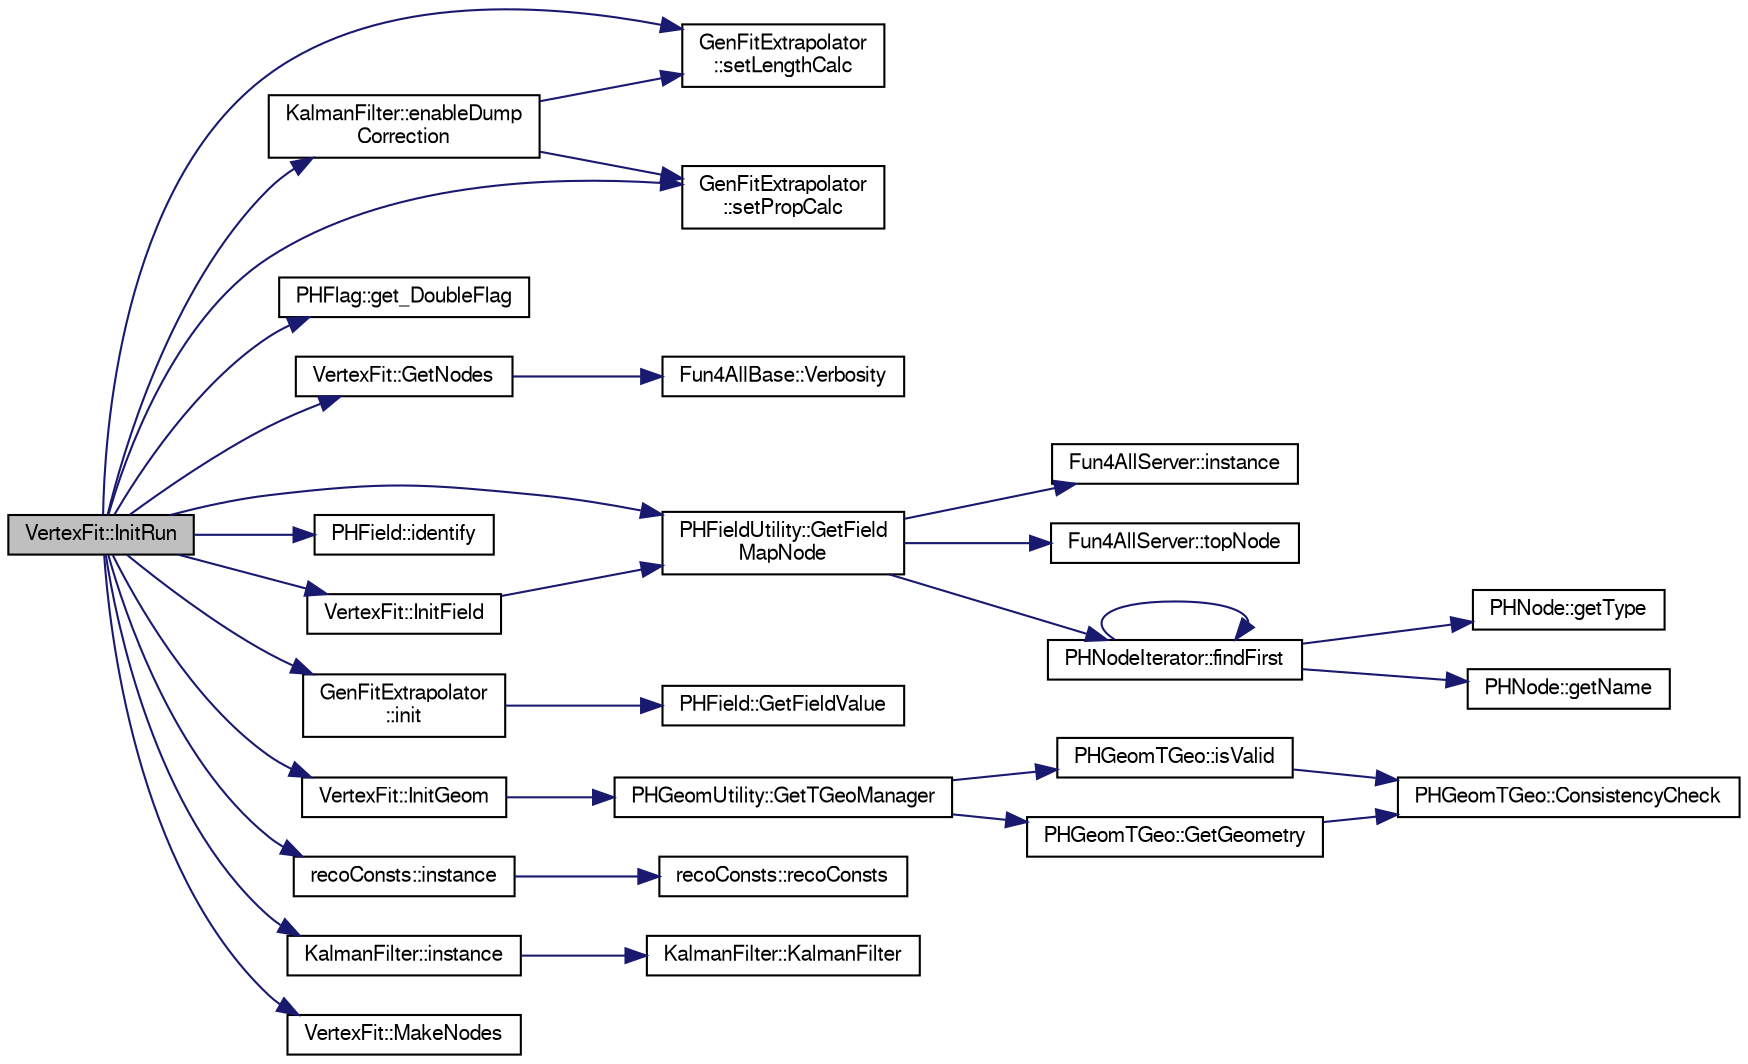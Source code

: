 digraph "VertexFit::InitRun"
{
  bgcolor="transparent";
  edge [fontname="FreeSans",fontsize="10",labelfontname="FreeSans",labelfontsize="10"];
  node [fontname="FreeSans",fontsize="10",shape=record];
  rankdir="LR";
  Node1 [label="VertexFit::InitRun",height=0.2,width=0.4,color="black", fillcolor="grey75", style="filled" fontcolor="black"];
  Node1 -> Node2 [color="midnightblue",fontsize="10",style="solid",fontname="FreeSans"];
  Node2 [label="KalmanFilter::enableDump\lCorrection",height=0.2,width=0.4,color="black",URL="$d6/d2a/classKalmanFilter.html#aa8071f1a779f51acd7790c731ec9fca2",tooltip="Enable the dump mode: stop calc prop matrix, start calc travel length. "];
  Node2 -> Node3 [color="midnightblue",fontsize="10",style="solid",fontname="FreeSans"];
  Node3 [label="GenFitExtrapolator\l::setLengthCalc",height=0.2,width=0.4,color="black",URL="$d1/d3d/classGenFitExtrapolator.html#acac6549d516c6784082967ffed07b848"];
  Node2 -> Node4 [color="midnightblue",fontsize="10",style="solid",fontname="FreeSans"];
  Node4 [label="GenFitExtrapolator\l::setPropCalc",height=0.2,width=0.4,color="black",URL="$d1/d3d/classGenFitExtrapolator.html#a39eec48c004525ea9b2ac216b85507ab",tooltip="External control of modes. "];
  Node1 -> Node5 [color="midnightblue",fontsize="10",style="solid",fontname="FreeSans"];
  Node5 [label="PHFlag::get_DoubleFlag",height=0.2,width=0.4,color="black",URL="$d1/da8/classPHFlag.html#afa50d9e51a9e09d77201a9816d414dba"];
  Node1 -> Node6 [color="midnightblue",fontsize="10",style="solid",fontname="FreeSans"];
  Node6 [label="PHFieldUtility::GetField\lMapNode",height=0.2,width=0.4,color="black",URL="$df/d4d/classPHFieldUtility.html#a3afdd4e878d02b30b6f2c396e52b8e48",tooltip="Get transient PHField from DST nodes. If not found, make a new one based on default_config. "];
  Node6 -> Node7 [color="midnightblue",fontsize="10",style="solid",fontname="FreeSans"];
  Node7 [label="PHNodeIterator::findFirst",height=0.2,width=0.4,color="black",URL="$d5/d07/classPHNodeIterator.html#aea98bf8619af59b1212a94fb32106baa"];
  Node7 -> Node7 [color="midnightblue",fontsize="10",style="solid",fontname="FreeSans"];
  Node7 -> Node8 [color="midnightblue",fontsize="10",style="solid",fontname="FreeSans"];
  Node8 [label="PHNode::getName",height=0.2,width=0.4,color="black",URL="$dc/d82/classPHNode.html#aca3576f926a4401eddc3d88bf0ce0de3"];
  Node7 -> Node9 [color="midnightblue",fontsize="10",style="solid",fontname="FreeSans"];
  Node9 [label="PHNode::getType",height=0.2,width=0.4,color="black",URL="$dc/d82/classPHNode.html#a4ab1f90aed955a652813bfe377087bda"];
  Node6 -> Node10 [color="midnightblue",fontsize="10",style="solid",fontname="FreeSans"];
  Node10 [label="Fun4AllServer::instance",height=0.2,width=0.4,color="black",URL="$da/d29/classFun4AllServer.html#a3e55156f91b2c94bb6c4ef33ffce587a"];
  Node6 -> Node11 [color="midnightblue",fontsize="10",style="solid",fontname="FreeSans"];
  Node11 [label="Fun4AllServer::topNode",height=0.2,width=0.4,color="black",URL="$da/d29/classFun4AllServer.html#abcaf6825367e5db292ff795237bdcf62"];
  Node1 -> Node12 [color="midnightblue",fontsize="10",style="solid",fontname="FreeSans"];
  Node12 [label="VertexFit::GetNodes",height=0.2,width=0.4,color="black",URL="$d1/d13/classVertexFit.html#a2bf639d90f0ad2543e0e6a2fb2001042"];
  Node12 -> Node13 [color="midnightblue",fontsize="10",style="solid",fontname="FreeSans"];
  Node13 [label="Fun4AllBase::Verbosity",height=0.2,width=0.4,color="black",URL="$d5/dec/classFun4AllBase.html#a8a5c77a92bdac6bc043476e132379a40",tooltip="Gets the verbosity of this module. "];
  Node1 -> Node14 [color="midnightblue",fontsize="10",style="solid",fontname="FreeSans"];
  Node14 [label="PHField::identify",height=0.2,width=0.4,color="black",URL="$da/ddc/classPHField.html#a47f757591bc0271b58a99d08f8a48145"];
  Node1 -> Node15 [color="midnightblue",fontsize="10",style="solid",fontname="FreeSans"];
  Node15 [label="GenFitExtrapolator\l::init",height=0.2,width=0.4,color="black",URL="$d1/d3d/classGenFitExtrapolator.html#a4990b6b1b417881f0535a498478f2205",tooltip="Initialize geometry and physics. "];
  Node15 -> Node16 [color="midnightblue",fontsize="10",style="solid",fontname="FreeSans"];
  Node16 [label="PHField::GetFieldValue",height=0.2,width=0.4,color="black",URL="$da/ddc/classPHField.html#af517f905af775d9045dfca957739fcbb"];
  Node1 -> Node17 [color="midnightblue",fontsize="10",style="solid",fontname="FreeSans"];
  Node17 [label="VertexFit::InitField",height=0.2,width=0.4,color="black",URL="$d1/d13/classVertexFit.html#aa3b8196ccf6bcdc7daaec3abbdf1873b"];
  Node17 -> Node6 [color="midnightblue",fontsize="10",style="solid",fontname="FreeSans"];
  Node1 -> Node18 [color="midnightblue",fontsize="10",style="solid",fontname="FreeSans"];
  Node18 [label="VertexFit::InitGeom",height=0.2,width=0.4,color="black",URL="$d1/d13/classVertexFit.html#ad7a5852b17237bf3dbcfba6912173075"];
  Node18 -> Node19 [color="midnightblue",fontsize="10",style="solid",fontname="FreeSans"];
  Node19 [label="PHGeomUtility::GetTGeoManager",height=0.2,width=0.4,color="black",URL="$d2/da1/classPHGeomUtility.html#aa80925b14430021ea70d0b906af8e885",tooltip="Main user interface: DST node -&gt; TGeoManager for downstream use. "];
  Node19 -> Node20 [color="midnightblue",fontsize="10",style="solid",fontname="FreeSans"];
  Node20 [label="PHGeomTGeo::GetGeometry",height=0.2,width=0.4,color="black",URL="$d7/d6d/classPHGeomTGeo.html#a3e111f6229f7ce6392b14a98fdf5bea9"];
  Node20 -> Node21 [color="midnightblue",fontsize="10",style="solid",fontname="FreeSans"];
  Node21 [label="PHGeomTGeo::ConsistencyCheck",height=0.2,width=0.4,color="black",URL="$d7/d6d/classPHGeomTGeo.html#af37739b87530fe2bbd5d8d03098c1821"];
  Node19 -> Node22 [color="midnightblue",fontsize="10",style="solid",fontname="FreeSans"];
  Node22 [label="PHGeomTGeo::isValid",height=0.2,width=0.4,color="black",URL="$d7/d6d/classPHGeomTGeo.html#a69190f7dbaee394d90516bce19e224a0",tooltip="isValid returns non zero if object contains vailid data "];
  Node22 -> Node21 [color="midnightblue",fontsize="10",style="solid",fontname="FreeSans"];
  Node1 -> Node23 [color="midnightblue",fontsize="10",style="solid",fontname="FreeSans"];
  Node23 [label="recoConsts::instance",height=0.2,width=0.4,color="black",URL="$d8/d14/classrecoConsts.html#ae69a5c29a7199ba16d0e537158618802"];
  Node23 -> Node24 [color="midnightblue",fontsize="10",style="solid",fontname="FreeSans"];
  Node24 [label="recoConsts::recoConsts",height=0.2,width=0.4,color="black",URL="$d8/d14/classrecoConsts.html#ae882d6adc62f783ec78114fe3dee3c24"];
  Node1 -> Node25 [color="midnightblue",fontsize="10",style="solid",fontname="FreeSans"];
  Node25 [label="KalmanFilter::instance",height=0.2,width=0.4,color="black",URL="$d6/d2a/classKalmanFilter.html#a6f0a34958ea81f4f3843ad3c03bfa366",tooltip="singlton instance "];
  Node25 -> Node26 [color="midnightblue",fontsize="10",style="solid",fontname="FreeSans"];
  Node26 [label="KalmanFilter::KalmanFilter",height=0.2,width=0.4,color="black",URL="$d6/d2a/classKalmanFilter.html#ae44df2d206d9c7a7083b1a0313f20a73",tooltip="Real constructor. "];
  Node1 -> Node27 [color="midnightblue",fontsize="10",style="solid",fontname="FreeSans"];
  Node27 [label="VertexFit::MakeNodes",height=0.2,width=0.4,color="black",URL="$d1/d13/classVertexFit.html#adc796f3d11f82c803067def9e7ed9a5d"];
  Node1 -> Node3 [color="midnightblue",fontsize="10",style="solid",fontname="FreeSans"];
  Node1 -> Node4 [color="midnightblue",fontsize="10",style="solid",fontname="FreeSans"];
}

